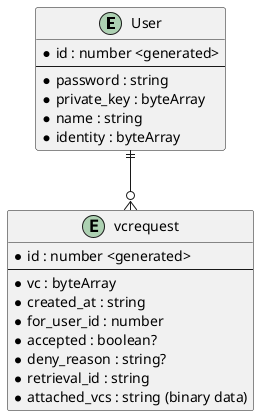 @startuml central database DiagramBorderColor


entity "User" {
  *id : number <generated>
  --
  *password : string
  *private_key : byteArray
  *name : string
  *identity : byteArray
}

entity vcrequest {
  *id : number <generated>
  --
  *vc : byteArray
  *created_at : string
  *for_user_id : number
  *accepted : boolean?
  *deny_reason : string?
  *retrieval_id : string
  *attached_vcs : string (binary data)
}

User ||--o{vcrequest
@enduml
